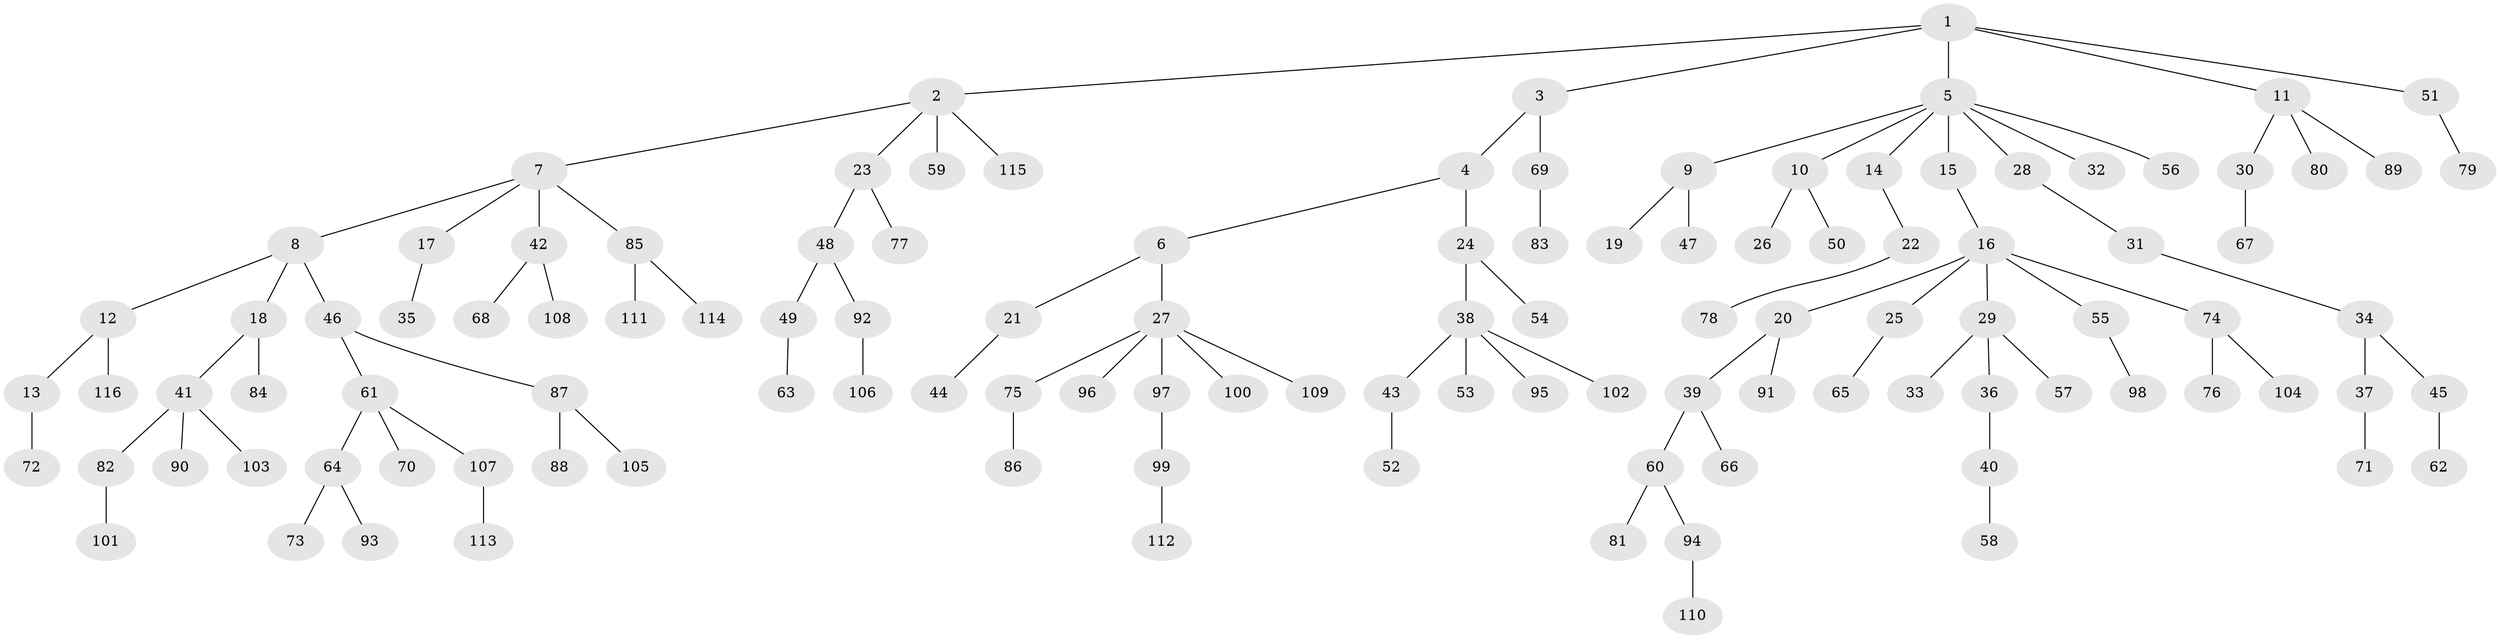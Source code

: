 // coarse degree distribution, {5: 0.02564102564102564, 4: 0.0641025641025641, 7: 0.038461538461538464, 6: 0.01282051282051282, 3: 0.07692307692307693, 2: 0.23076923076923078, 1: 0.5512820512820513}
// Generated by graph-tools (version 1.1) at 2025/42/03/06/25 10:42:05]
// undirected, 116 vertices, 115 edges
graph export_dot {
graph [start="1"]
  node [color=gray90,style=filled];
  1;
  2;
  3;
  4;
  5;
  6;
  7;
  8;
  9;
  10;
  11;
  12;
  13;
  14;
  15;
  16;
  17;
  18;
  19;
  20;
  21;
  22;
  23;
  24;
  25;
  26;
  27;
  28;
  29;
  30;
  31;
  32;
  33;
  34;
  35;
  36;
  37;
  38;
  39;
  40;
  41;
  42;
  43;
  44;
  45;
  46;
  47;
  48;
  49;
  50;
  51;
  52;
  53;
  54;
  55;
  56;
  57;
  58;
  59;
  60;
  61;
  62;
  63;
  64;
  65;
  66;
  67;
  68;
  69;
  70;
  71;
  72;
  73;
  74;
  75;
  76;
  77;
  78;
  79;
  80;
  81;
  82;
  83;
  84;
  85;
  86;
  87;
  88;
  89;
  90;
  91;
  92;
  93;
  94;
  95;
  96;
  97;
  98;
  99;
  100;
  101;
  102;
  103;
  104;
  105;
  106;
  107;
  108;
  109;
  110;
  111;
  112;
  113;
  114;
  115;
  116;
  1 -- 2;
  1 -- 3;
  1 -- 5;
  1 -- 11;
  1 -- 51;
  2 -- 7;
  2 -- 23;
  2 -- 59;
  2 -- 115;
  3 -- 4;
  3 -- 69;
  4 -- 6;
  4 -- 24;
  5 -- 9;
  5 -- 10;
  5 -- 14;
  5 -- 15;
  5 -- 28;
  5 -- 32;
  5 -- 56;
  6 -- 21;
  6 -- 27;
  7 -- 8;
  7 -- 17;
  7 -- 42;
  7 -- 85;
  8 -- 12;
  8 -- 18;
  8 -- 46;
  9 -- 19;
  9 -- 47;
  10 -- 26;
  10 -- 50;
  11 -- 30;
  11 -- 80;
  11 -- 89;
  12 -- 13;
  12 -- 116;
  13 -- 72;
  14 -- 22;
  15 -- 16;
  16 -- 20;
  16 -- 25;
  16 -- 29;
  16 -- 55;
  16 -- 74;
  17 -- 35;
  18 -- 41;
  18 -- 84;
  20 -- 39;
  20 -- 91;
  21 -- 44;
  22 -- 78;
  23 -- 48;
  23 -- 77;
  24 -- 38;
  24 -- 54;
  25 -- 65;
  27 -- 75;
  27 -- 96;
  27 -- 97;
  27 -- 100;
  27 -- 109;
  28 -- 31;
  29 -- 33;
  29 -- 36;
  29 -- 57;
  30 -- 67;
  31 -- 34;
  34 -- 37;
  34 -- 45;
  36 -- 40;
  37 -- 71;
  38 -- 43;
  38 -- 53;
  38 -- 95;
  38 -- 102;
  39 -- 60;
  39 -- 66;
  40 -- 58;
  41 -- 82;
  41 -- 90;
  41 -- 103;
  42 -- 68;
  42 -- 108;
  43 -- 52;
  45 -- 62;
  46 -- 61;
  46 -- 87;
  48 -- 49;
  48 -- 92;
  49 -- 63;
  51 -- 79;
  55 -- 98;
  60 -- 81;
  60 -- 94;
  61 -- 64;
  61 -- 70;
  61 -- 107;
  64 -- 73;
  64 -- 93;
  69 -- 83;
  74 -- 76;
  74 -- 104;
  75 -- 86;
  82 -- 101;
  85 -- 111;
  85 -- 114;
  87 -- 88;
  87 -- 105;
  92 -- 106;
  94 -- 110;
  97 -- 99;
  99 -- 112;
  107 -- 113;
}
